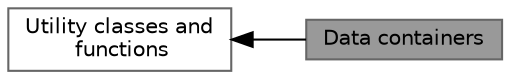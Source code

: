 digraph "Data containers"
{
 // LATEX_PDF_SIZE
  bgcolor="transparent";
  edge [fontname=Helvetica,fontsize=10,labelfontname=Helvetica,labelfontsize=10];
  node [fontname=Helvetica,fontsize=10,shape=box,height=0.2,width=0.4];
  rankdir=LR;
  Node1 [id="Node000001",label="Data containers",height=0.2,width=0.4,color="gray40", fillcolor="grey60", style="filled", fontcolor="black",tooltip="Container classes (vectors, matrices, ND-arrays, etc.)."];
  Node2 [id="Node000002",label="Utility classes and\l functions",height=0.2,width=0.4,color="grey40", fillcolor="white", style="filled",URL="$group__Toolboxes.html",tooltip="Several classes and functions that implement common operations."];
  Node2->Node1 [shape=plaintext, dir="back", style="solid"];
}
